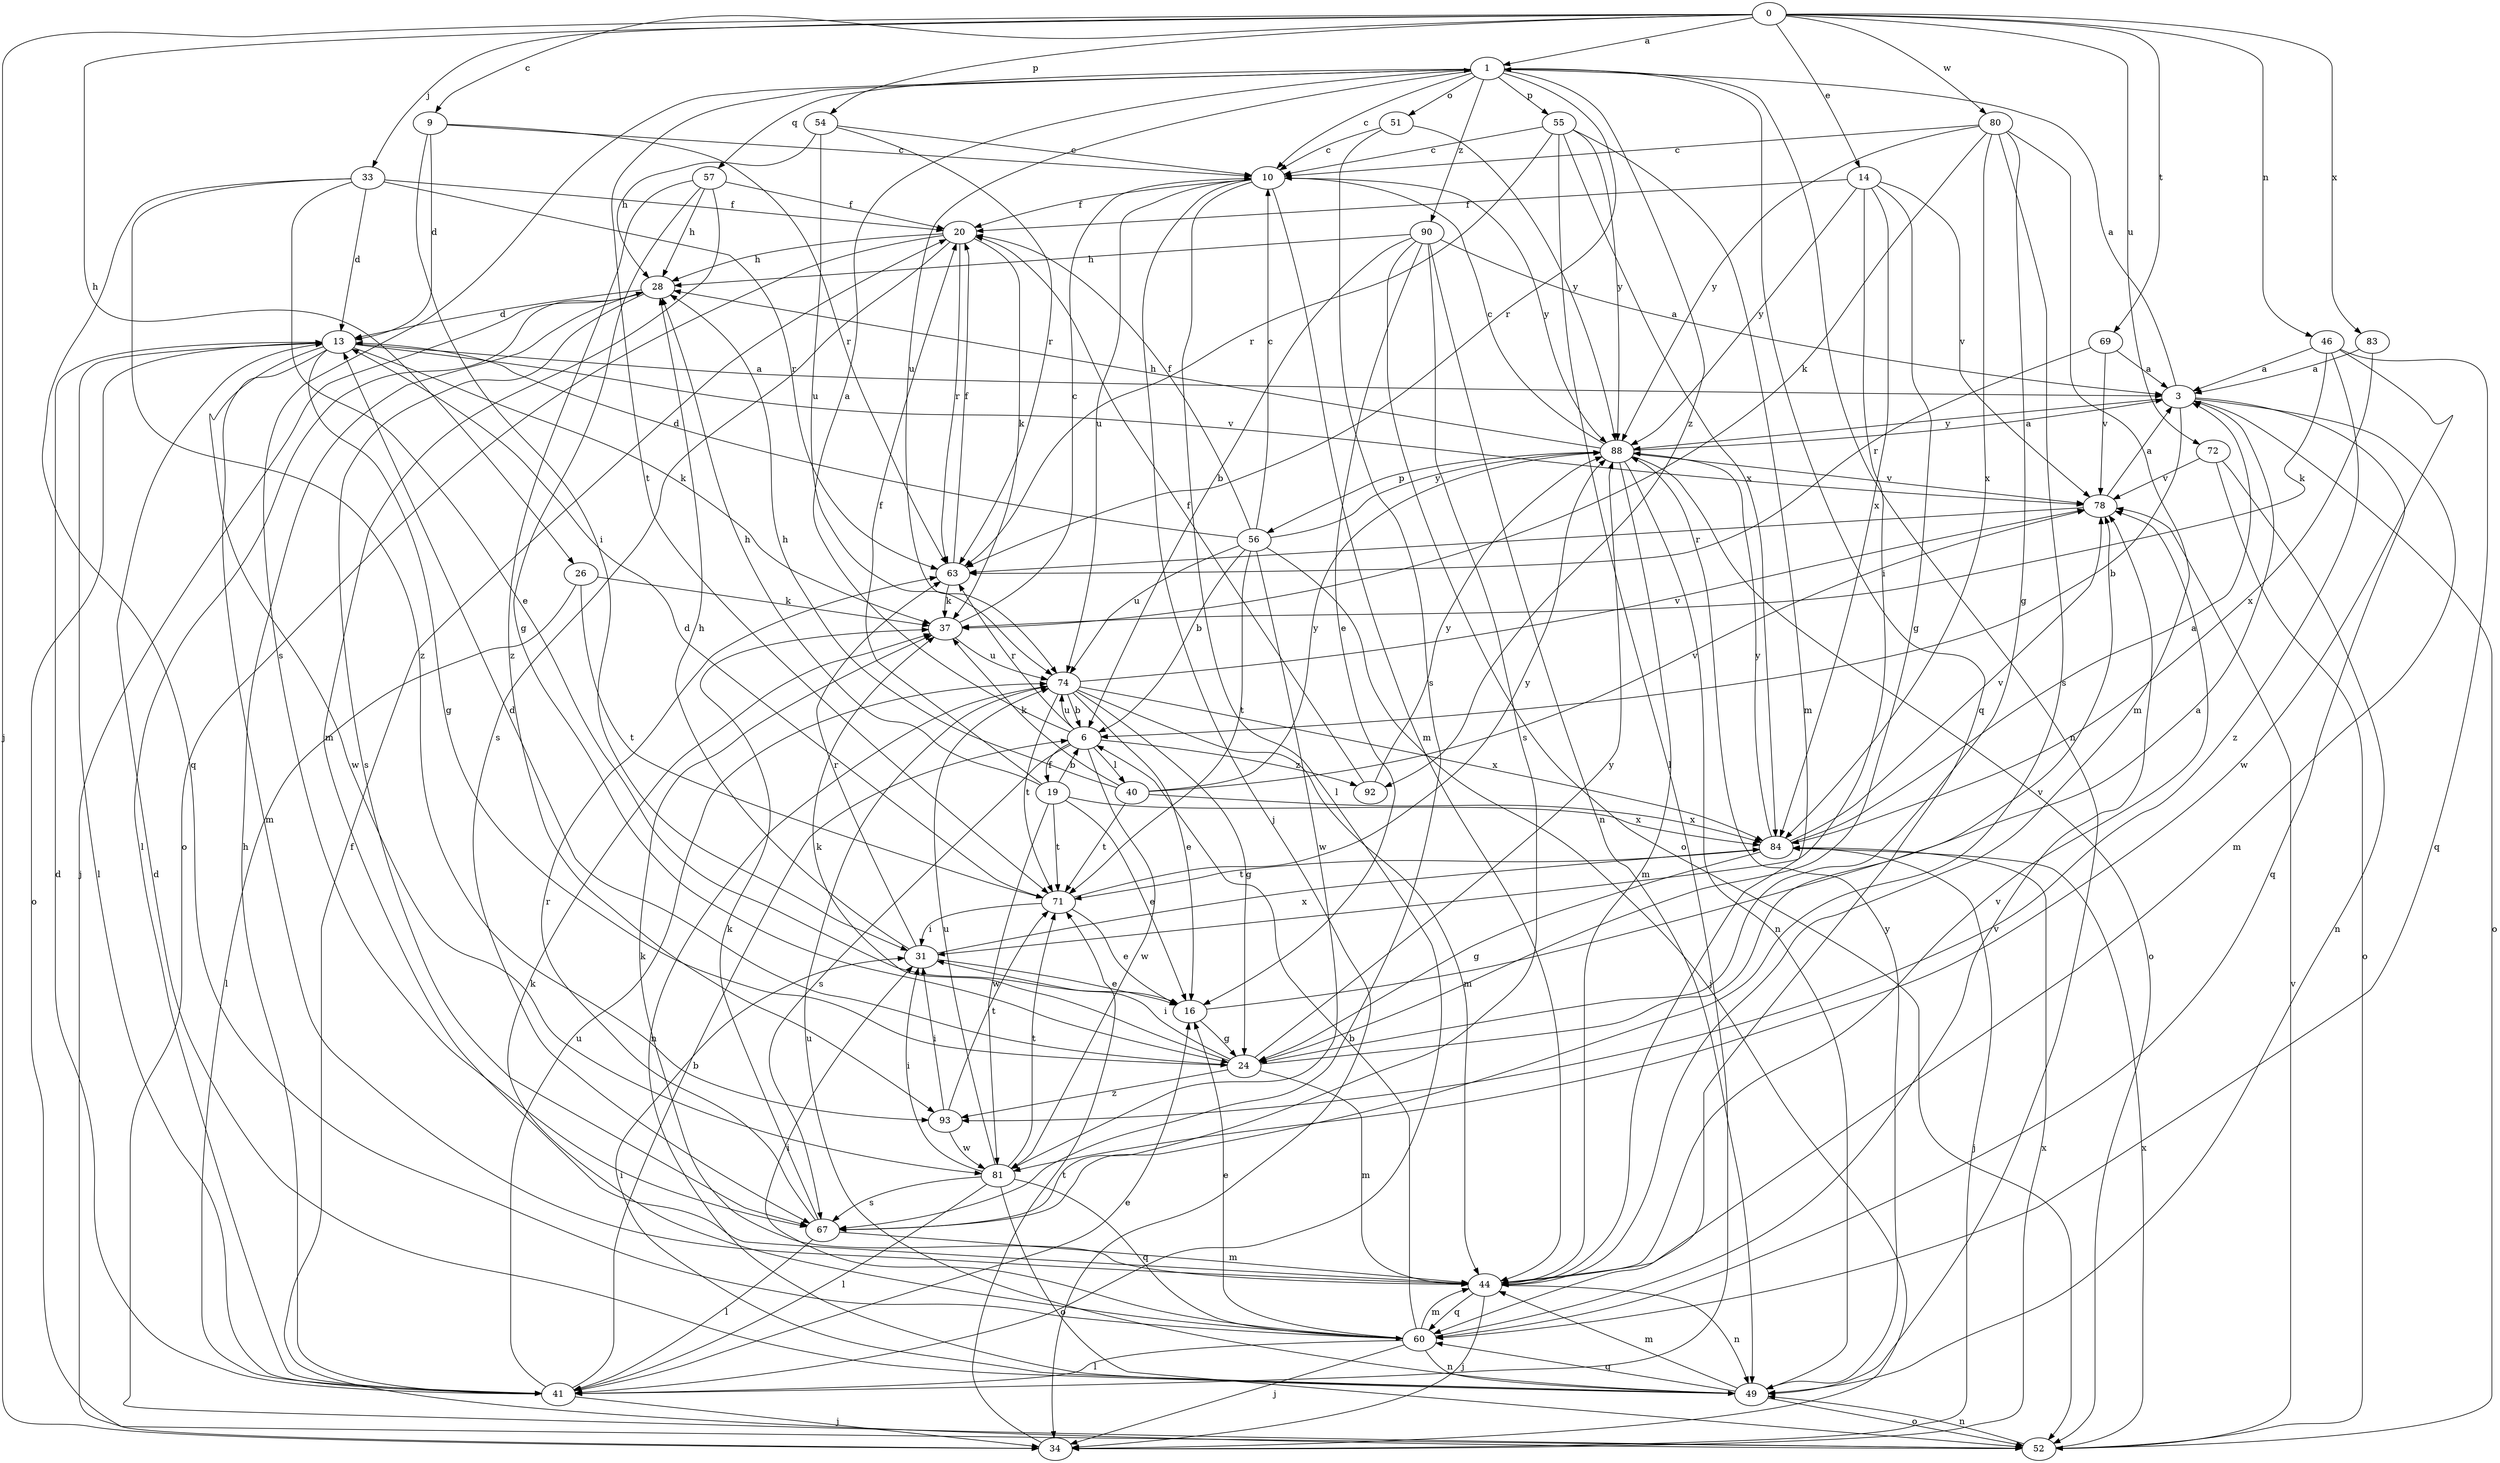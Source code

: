 strict digraph  {
0;
1;
3;
6;
9;
10;
13;
14;
16;
19;
20;
24;
26;
28;
31;
33;
34;
37;
40;
41;
44;
46;
49;
51;
52;
54;
55;
56;
57;
60;
63;
67;
69;
71;
72;
74;
78;
80;
81;
83;
84;
88;
90;
92;
93;
0 -> 1  [label=a];
0 -> 9  [label=c];
0 -> 14  [label=e];
0 -> 26  [label=h];
0 -> 33  [label=j];
0 -> 34  [label=j];
0 -> 46  [label=n];
0 -> 54  [label=p];
0 -> 69  [label=t];
0 -> 72  [label=u];
0 -> 80  [label=w];
0 -> 83  [label=x];
1 -> 10  [label=c];
1 -> 49  [label=n];
1 -> 51  [label=o];
1 -> 55  [label=p];
1 -> 57  [label=q];
1 -> 60  [label=q];
1 -> 63  [label=r];
1 -> 67  [label=s];
1 -> 71  [label=t];
1 -> 74  [label=u];
1 -> 90  [label=z];
1 -> 92  [label=z];
3 -> 1  [label=a];
3 -> 6  [label=b];
3 -> 44  [label=m];
3 -> 52  [label=o];
3 -> 60  [label=q];
3 -> 88  [label=y];
6 -> 1  [label=a];
6 -> 19  [label=f];
6 -> 40  [label=l];
6 -> 63  [label=r];
6 -> 67  [label=s];
6 -> 74  [label=u];
6 -> 81  [label=w];
6 -> 92  [label=z];
9 -> 10  [label=c];
9 -> 13  [label=d];
9 -> 31  [label=i];
9 -> 63  [label=r];
10 -> 20  [label=f];
10 -> 34  [label=j];
10 -> 41  [label=l];
10 -> 44  [label=m];
10 -> 74  [label=u];
10 -> 88  [label=y];
13 -> 3  [label=a];
13 -> 24  [label=g];
13 -> 37  [label=k];
13 -> 41  [label=l];
13 -> 44  [label=m];
13 -> 52  [label=o];
13 -> 78  [label=v];
13 -> 81  [label=w];
14 -> 20  [label=f];
14 -> 24  [label=g];
14 -> 31  [label=i];
14 -> 78  [label=v];
14 -> 84  [label=x];
14 -> 88  [label=y];
16 -> 3  [label=a];
16 -> 24  [label=g];
19 -> 6  [label=b];
19 -> 16  [label=e];
19 -> 20  [label=f];
19 -> 28  [label=h];
19 -> 71  [label=t];
19 -> 81  [label=w];
19 -> 84  [label=x];
20 -> 28  [label=h];
20 -> 37  [label=k];
20 -> 52  [label=o];
20 -> 63  [label=r];
20 -> 67  [label=s];
24 -> 13  [label=d];
24 -> 31  [label=i];
24 -> 37  [label=k];
24 -> 44  [label=m];
24 -> 78  [label=v];
24 -> 88  [label=y];
24 -> 93  [label=z];
26 -> 37  [label=k];
26 -> 41  [label=l];
26 -> 71  [label=t];
28 -> 13  [label=d];
28 -> 34  [label=j];
28 -> 41  [label=l];
28 -> 67  [label=s];
31 -> 16  [label=e];
31 -> 28  [label=h];
31 -> 63  [label=r];
31 -> 84  [label=x];
33 -> 13  [label=d];
33 -> 16  [label=e];
33 -> 20  [label=f];
33 -> 60  [label=q];
33 -> 63  [label=r];
33 -> 93  [label=z];
34 -> 71  [label=t];
34 -> 84  [label=x];
37 -> 10  [label=c];
37 -> 74  [label=u];
40 -> 28  [label=h];
40 -> 37  [label=k];
40 -> 71  [label=t];
40 -> 78  [label=v];
40 -> 84  [label=x];
40 -> 88  [label=y];
41 -> 6  [label=b];
41 -> 13  [label=d];
41 -> 16  [label=e];
41 -> 28  [label=h];
41 -> 34  [label=j];
41 -> 74  [label=u];
44 -> 34  [label=j];
44 -> 37  [label=k];
44 -> 49  [label=n];
44 -> 60  [label=q];
44 -> 78  [label=v];
46 -> 3  [label=a];
46 -> 37  [label=k];
46 -> 60  [label=q];
46 -> 81  [label=w];
46 -> 93  [label=z];
49 -> 13  [label=d];
49 -> 31  [label=i];
49 -> 44  [label=m];
49 -> 52  [label=o];
49 -> 60  [label=q];
49 -> 74  [label=u];
49 -> 88  [label=y];
51 -> 10  [label=c];
51 -> 67  [label=s];
51 -> 88  [label=y];
52 -> 20  [label=f];
52 -> 49  [label=n];
52 -> 78  [label=v];
52 -> 84  [label=x];
54 -> 10  [label=c];
54 -> 28  [label=h];
54 -> 63  [label=r];
54 -> 74  [label=u];
55 -> 10  [label=c];
55 -> 41  [label=l];
55 -> 44  [label=m];
55 -> 63  [label=r];
55 -> 84  [label=x];
55 -> 88  [label=y];
56 -> 6  [label=b];
56 -> 10  [label=c];
56 -> 13  [label=d];
56 -> 20  [label=f];
56 -> 34  [label=j];
56 -> 71  [label=t];
56 -> 74  [label=u];
56 -> 81  [label=w];
56 -> 88  [label=y];
57 -> 20  [label=f];
57 -> 24  [label=g];
57 -> 28  [label=h];
57 -> 44  [label=m];
57 -> 93  [label=z];
60 -> 6  [label=b];
60 -> 16  [label=e];
60 -> 31  [label=i];
60 -> 34  [label=j];
60 -> 37  [label=k];
60 -> 41  [label=l];
60 -> 44  [label=m];
60 -> 49  [label=n];
60 -> 78  [label=v];
63 -> 20  [label=f];
63 -> 37  [label=k];
67 -> 37  [label=k];
67 -> 41  [label=l];
67 -> 44  [label=m];
67 -> 63  [label=r];
69 -> 3  [label=a];
69 -> 63  [label=r];
69 -> 78  [label=v];
71 -> 13  [label=d];
71 -> 16  [label=e];
71 -> 31  [label=i];
71 -> 88  [label=y];
72 -> 49  [label=n];
72 -> 52  [label=o];
72 -> 78  [label=v];
74 -> 6  [label=b];
74 -> 16  [label=e];
74 -> 24  [label=g];
74 -> 44  [label=m];
74 -> 49  [label=n];
74 -> 71  [label=t];
74 -> 78  [label=v];
74 -> 84  [label=x];
78 -> 3  [label=a];
78 -> 63  [label=r];
80 -> 10  [label=c];
80 -> 24  [label=g];
80 -> 37  [label=k];
80 -> 44  [label=m];
80 -> 67  [label=s];
80 -> 84  [label=x];
80 -> 88  [label=y];
81 -> 31  [label=i];
81 -> 41  [label=l];
81 -> 52  [label=o];
81 -> 60  [label=q];
81 -> 67  [label=s];
81 -> 71  [label=t];
81 -> 74  [label=u];
83 -> 3  [label=a];
83 -> 84  [label=x];
84 -> 3  [label=a];
84 -> 24  [label=g];
84 -> 34  [label=j];
84 -> 71  [label=t];
84 -> 78  [label=v];
84 -> 88  [label=y];
88 -> 3  [label=a];
88 -> 10  [label=c];
88 -> 28  [label=h];
88 -> 44  [label=m];
88 -> 49  [label=n];
88 -> 52  [label=o];
88 -> 56  [label=p];
88 -> 78  [label=v];
90 -> 3  [label=a];
90 -> 6  [label=b];
90 -> 16  [label=e];
90 -> 28  [label=h];
90 -> 49  [label=n];
90 -> 52  [label=o];
90 -> 67  [label=s];
92 -> 20  [label=f];
92 -> 88  [label=y];
93 -> 31  [label=i];
93 -> 71  [label=t];
93 -> 81  [label=w];
}
